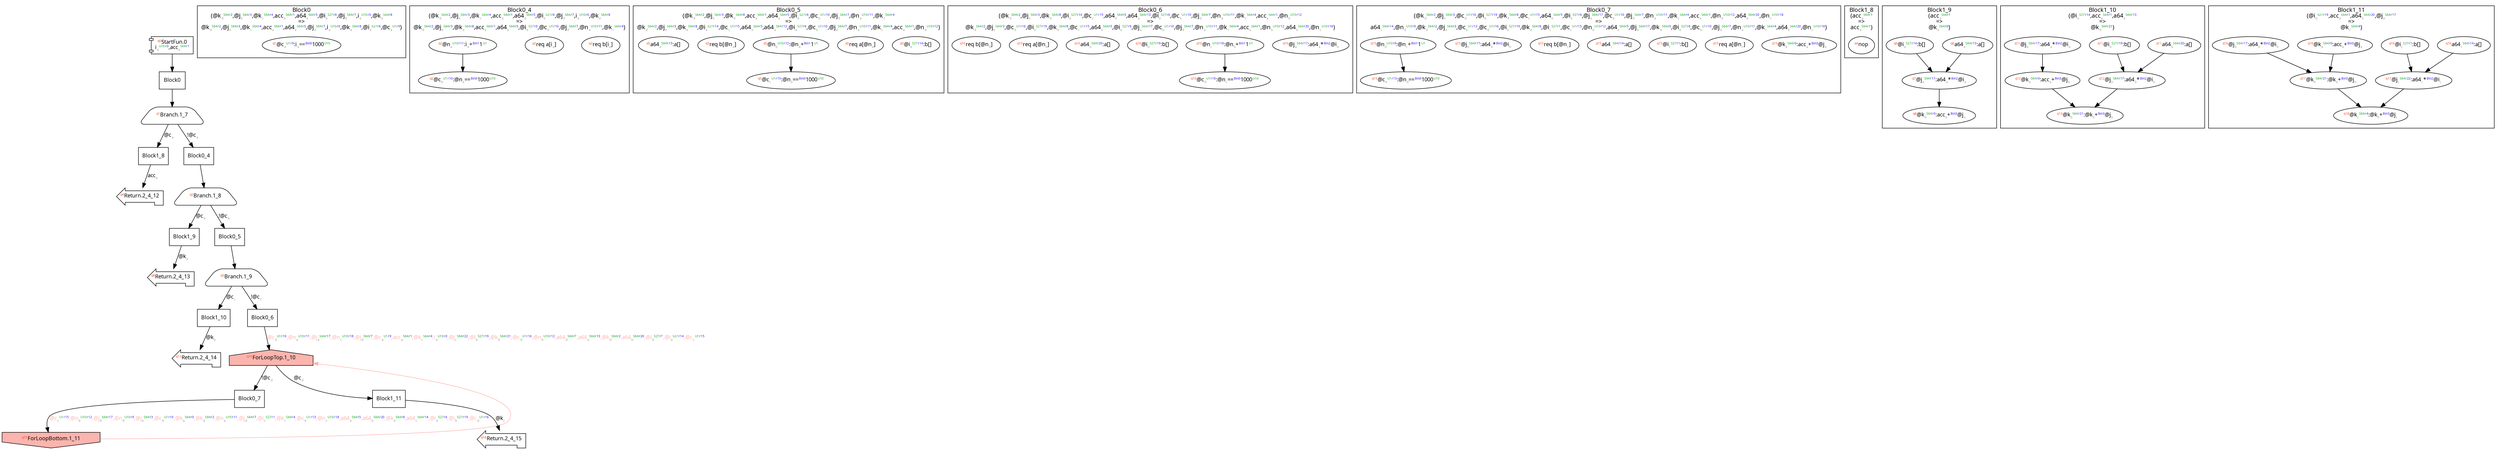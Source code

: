 digraph Program_ {
  graph [fontname = "Monaco", fontsize = 12, ranksep = 0.5];
  node [shape = box, fontname = "Monaco", fontsize = 11; colorscheme = pastel19];
  edge [fontname = "Monaco", fontsize = 11; colorscheme = pastel19];
  Jump0[label = <<font color="#ff4411" point-size="8"><sup>q0</sup></font>StartFun.0<br/>i<font color="#999999" point-size="8"><sub>a</sub></font><font color="#00aa11" point-size="8"><sup>U10</sup></font><font color="#3311ff" point-size="8"><sup>r0</sup></font>,acc<font color="#999999" point-size="8"><sub>a</sub></font><font color="#00aa11" point-size="8"><sup>S64</sup></font><font color="#3311ff" point-size="8"><sup>r1</sup></font>>; shape = component];
  Jump0 -> Block0;
  Jump1_7[
    label = <<font color="#ff4411" point-size="8"><sup>q1</sup></font>Branch.1_7>;
    shape = trapezium; style = rounded;
  ];
  Block0 -> Jump1_7;
  Jump1_7 -> Block1_8 [label=<@c<font color="#999999" point-size="8"><sub>a</sub></font>>];
  Jump1_7 -> Block0_4 [label=<!@c<font color="#999999" point-size="8"><sub>a</sub></font>>];
  Jump1_8[
    label = <<font color="#ff4411" point-size="8"><sup>q2</sup></font>Branch.1_8>;
    shape = trapezium; style = rounded;
  ];
  Block0_4 -> Jump1_8;
  Jump1_8 -> Block1_9 [label=<@c<font color="#999999" point-size="8"><sub>b</sub></font>>];
  Jump1_8 -> Block0_5 [label=<!@c<font color="#999999" point-size="8"><sub>b</sub></font>>];
  Jump1_9[
    label = <<font color="#ff4411" point-size="8"><sup>q5</sup></font>Branch.1_9>;
    shape = trapezium; style = rounded;
  ];
  Block0_5 -> Jump1_9;
  Jump1_9 -> Block1_10 [label=<@c<font color="#999999" point-size="8"><sub>c</sub></font>>];
  Jump1_9 -> Block0_6 [label=<!@c<font color="#999999" point-size="8"><sub>c</sub></font>>];
  Jump1_10[
    label = <<font color="#ff4411" point-size="8"><sup>q10</sup></font>ForLoopTop.1_10>;
    shape = house; style = filled;
    fillcolor = 1;
  ];
  Block0_6 -> Jump1_10 [label=<@c<font color="#999999" point-size="8"><sub>b</sub></font><font color="#00aa11" point-size="8"><sup>U1</sup></font><font color="#3311ff" point-size="8"><sup>r10</sup></font>,@n<font color="#999999" point-size="8"><sub>a</sub></font><font color="#00aa11" point-size="8"><sup>U10</sup></font><font color="#3311ff" point-size="8"><sup>r11</sup></font>,@j<font color="#999999" point-size="8"><sub>a</sub></font><font color="#00aa11" point-size="8"><sup>S64</sup></font><font color="#3311ff" point-size="8"><sup>r17</sup></font>,@n<font color="#999999" point-size="8"><sub>c</sub></font><font color="#00aa11" point-size="8"><sup>U10</sup></font><font color="#3311ff" point-size="8"><sup>r18</sup></font>,@j<font color="#999999" point-size="8"><sub>d</sub></font><font color="#00aa11" point-size="8"><sup>S64</sup></font><font color="#3311ff" point-size="8"><sup>r7</sup></font>,@c<font color="#999999" point-size="8"><sub>a</sub></font><font color="#00aa11" point-size="8"><sup>U1</sup></font><font color="#3311ff" point-size="8"><sup>r9</sup></font>,acc<font color="#999999" point-size="8"><sub>a</sub></font><font color="#00aa11" point-size="8"><sup>S64</sup></font><font color="#3311ff" point-size="8"><sup>r1</sup></font>,@k<font color="#999999" point-size="8"><sub>c</sub></font><font color="#00aa11" point-size="8"><sup>S64</sup></font><font color="#3311ff" point-size="8"><sup>r4</sup></font>,i<font color="#999999" point-size="8"><sub>a</sub></font><font color="#00aa11" point-size="8"><sup>U10</sup></font><font color="#3311ff" point-size="8"><sup>r0</sup></font>,@j<font color="#999999" point-size="8"><sub>c</sub></font><font color="#00aa11" point-size="8"><sup>S64</sup></font><font color="#3311ff" point-size="8"><sup>r22</sup></font>,@i<font color="#999999" point-size="8"><sub>b</sub></font><font color="#00aa11" point-size="8"><sup>S27</sup></font><font color="#3311ff" point-size="8"><sup>r19</sup></font>,@k<font color="#999999" point-size="8"><sub>b</sub></font><font color="#00aa11" point-size="8"><sup>S64</sup></font><font color="#3311ff" point-size="8"><sup>r21</sup></font>,@c<font color="#999999" point-size="8"><sub>d</sub></font><font color="#00aa11" point-size="8"><sup>U1</sup></font><font color="#3311ff" point-size="8"><sup>r16</sup></font>,@n<font color="#999999" point-size="8"><sub>b</sub></font><font color="#00aa11" point-size="8"><sup>U10</sup></font><font color="#3311ff" point-size="8"><sup>r12</sup></font>,a64<font color="#999999" point-size="8"><sub>d</sub></font><font color="#00aa11" point-size="8"><sup>S64</sup></font><font color="#3311ff" point-size="8"><sup>r?</sup></font>,a64<font color="#999999" point-size="8"><sub>a</sub></font><font color="#00aa11" point-size="8"><sup>S64</sup></font><font color="#3311ff" point-size="8"><sup>r13</sup></font>,@k<font color="#999999" point-size="8"><sub>d</sub></font><font color="#00aa11" point-size="8"><sup>S64</sup></font><font color="#3311ff" point-size="8"><sup>r2</sup></font>,a64<font color="#999999" point-size="8"><sub>b</sub></font><font color="#00aa11" point-size="8"><sup>S64</sup></font><font color="#3311ff" point-size="8"><sup>r20</sup></font>,@i<font color="#999999" point-size="8"><sub>d</sub></font><font color="#00aa11" point-size="8"><sup>S27</sup></font><font color="#3311ff" point-size="8"><sup>r?</sup></font>,@i<font color="#999999" point-size="8"><sub>a</sub></font><font color="#00aa11" point-size="8"><sup>S27</sup></font><font color="#3311ff" point-size="8"><sup>r14</sup></font>,@c<font color="#999999" point-size="8"><sub>c</sub></font><font color="#00aa11" point-size="8"><sup>U1</sup></font><font color="#3311ff" point-size="8"><sup>r15</sup></font>>; fontcolor=1];
  Jump1_10 -> Block0_7 [label = <!@c<font color="#999999" point-size="8"><sub>d</sub></font>>];
  Jump1_11 -> Jump1_10 [constraint = false; color = 1];
  Jump1_10 -> Block1_11 [label = <@c<font color="#999999" point-size="8"><sub>d</sub></font>>];
  Jump1_11[
    label = <<font color="#ff4411" point-size="8"><sup>q15</sup></font>ForLoopBottom.1_11>
    shape = invhouse; style = filled;
    fillcolor = 1;
  ];
  Block0_7 -> Jump1_11 [label=<@c<font color="#999999" point-size="8"><sub>c</sub></font><font color="#00aa11" point-size="8"><sup>U1</sup></font><font color="#3311ff" point-size="8"><sup>r15</sup></font>,@n<font color="#999999" point-size="8"><sub>b</sub></font><font color="#00aa11" point-size="8"><sup>U10</sup></font><font color="#3311ff" point-size="8"><sup>r12</sup></font>,@j<font color="#999999" point-size="8"><sub>b</sub></font><font color="#00aa11" point-size="8"><sup>S64</sup></font><font color="#3311ff" point-size="8"><sup>r17</sup></font>,@n<font color="#999999" point-size="8"><sub>d</sub></font><font color="#00aa11" point-size="8"><sup>U10</sup></font><font color="#3311ff" point-size="8"><sup>r9</sup></font>,@j<font color="#999999" point-size="8"><sub>e</sub></font><font color="#00aa11" point-size="8"><sup>S64</sup></font><font color="#3311ff" point-size="8"><sup>r3</sup></font>,@c<font color="#999999" point-size="8"><sub>b</sub></font><font color="#00aa11" point-size="8"><sup>U1</sup></font><font color="#3311ff" point-size="8"><sup>r10</sup></font>,@k<font color="#999999" point-size="8"><sub>a</sub></font><font color="#00aa11" point-size="8"><sup>S64</sup></font><font color="#3311ff" point-size="8"><sup>r0</sup></font>,@k<font color="#999999" point-size="8"><sub>d</sub></font><font color="#00aa11" point-size="8"><sup>S64</sup></font><font color="#3311ff" point-size="8"><sup>r2</sup></font>,@n<font color="#999999" point-size="8"><sub>a</sub></font><font color="#00aa11" point-size="8"><sup>U10</sup></font><font color="#3311ff" point-size="8"><sup>r11</sup></font>,@j<font color="#999999" point-size="8"><sub>d</sub></font><font color="#00aa11" point-size="8"><sup>S64</sup></font><font color="#3311ff" point-size="8"><sup>r7</sup></font>,@i<font color="#999999" point-size="8"><sub>c</sub></font><font color="#00aa11" point-size="8"><sup>S27</sup></font><font color="#3311ff" point-size="8"><sup>r1</sup></font>,@k<font color="#999999" point-size="8"><sub>c</sub></font><font color="#00aa11" point-size="8"><sup>S64</sup></font><font color="#3311ff" point-size="8"><sup>r4</sup></font>,@c<font color="#999999" point-size="8"><sub>e</sub></font><font color="#00aa11" point-size="8"><sup>U1</sup></font><font color="#3311ff" point-size="8"><sup>r13</sup></font>,@n<font color="#999999" point-size="8"><sub>c</sub></font><font color="#00aa11" point-size="8"><sup>U10</sup></font><font color="#3311ff" point-size="8"><sup>r18</sup></font>,a64<font color="#999999" point-size="8"><sub>e</sub></font><font color="#00aa11" point-size="8"><sup>S64</sup></font><font color="#3311ff" point-size="8"><sup>r5</sup></font>,a64<font color="#999999" point-size="8"><sub>b</sub></font><font color="#00aa11" point-size="8"><sup>S64</sup></font><font color="#3311ff" point-size="8"><sup>r20</sup></font>,@k<font color="#999999" point-size="8"><sub>e</sub></font><font color="#00aa11" point-size="8"><sup>S64</sup></font><font color="#3311ff" point-size="8"><sup>r8</sup></font>,a64<font color="#999999" point-size="8"><sub>c</sub></font><font color="#00aa11" point-size="8"><sup>S64</sup></font><font color="#3311ff" point-size="8"><sup>r14</sup></font>,@i<font color="#999999" point-size="8"><sub>e</sub></font><font color="#00aa11" point-size="8"><sup>S27</sup></font><font color="#3311ff" point-size="8"><sup>r6</sup></font>,@i<font color="#999999" point-size="8"><sub>b</sub></font><font color="#00aa11" point-size="8"><sup>S27</sup></font><font color="#3311ff" point-size="8"><sup>r19</sup></font>,@c<font color="#999999" point-size="8"><sub>d</sub></font><font color="#00aa11" point-size="8"><sup>U1</sup></font><font color="#3311ff" point-size="8"><sup>r16</sup></font>>; fontcolor=1];
  Jump2_4_12[label = <<font color="#ff4411" point-size="8"><sup>q4</sup></font>Return.2_4_12>; shape = lpromoter];
  Block1_8 -> Jump2_4_12 [label=<acc<font color="#999999" point-size="8"><sub>a</sub></font>>];
  Jump2_4_13[label = <<font color="#ff4411" point-size="8"><sup>q8</sup></font>Return.2_4_13>; shape = lpromoter];
  Block1_9 -> Jump2_4_13 [label=<@k<font color="#999999" point-size="8"><sub>a</sub></font>>];
  Jump2_4_14[label = <<font color="#ff4411" point-size="8"><sup>q13</sup></font>Return.2_4_14>; shape = lpromoter];
  Block1_10 -> Jump2_4_14 [label=<@k<font color="#999999" point-size="8"><sub>b</sub></font>>];
  Jump2_4_15[label = <<font color="#ff4411" point-size="8"><sup>q18</sup></font>Return.2_4_15>; shape = lpromoter];
  Block1_11 -> Jump2_4_15 [label=<@k<font color="#999999" point-size="8"><sub>c</sub></font>>];
  Block0 [label = "Block0"];
  Block0_4 [label = "Block0_4"];
  Block0_5 [label = "Block0_5"];
  Block0_6 [label = "Block0_6"];
  Block0_7 [label = "Block0_7"];
  Block1_8 [label = "Block1_8"];
  Block1_9 [label = "Block1_9"];
  Block1_10 [label = "Block1_10"];
  Block1_11 [label = "Block1_11"];
  subgraph cluster_dfg_Block0 {
    node [shape = oval];
    label = <Block0<br/>(@k<font color="#999999" point-size="8"><sub>d</sub></font><font color="#00aa11" point-size="8"><sup>S64</sup></font><font color="#3311ff" point-size="8"><sup>r2</sup></font>,@j<font color="#999999" point-size="8"><sub>e</sub></font><font color="#00aa11" point-size="8"><sup>S64</sup></font><font color="#3311ff" point-size="8"><sup>r3</sup></font>,@k<font color="#999999" point-size="8"><sub>c</sub></font><font color="#00aa11" point-size="8"><sup>S64</sup></font><font color="#3311ff" point-size="8"><sup>r4</sup></font>,acc<font color="#999999" point-size="8"><sub>a</sub></font><font color="#00aa11" point-size="8"><sup>S64</sup></font><font color="#3311ff" point-size="8"><sup>r1</sup></font>,a64<font color="#999999" point-size="8"><sub>e</sub></font><font color="#00aa11" point-size="8"><sup>S64</sup></font><font color="#3311ff" point-size="8"><sup>r5</sup></font>,@i<font color="#999999" point-size="8"><sub>e</sub></font><font color="#00aa11" point-size="8"><sup>S27</sup></font><font color="#3311ff" point-size="8"><sup>r6</sup></font>,@j<font color="#999999" point-size="8"><sub>d</sub></font><font color="#00aa11" point-size="8"><sup>S64</sup></font><font color="#3311ff" point-size="8"><sup>r7</sup></font>,i<font color="#999999" point-size="8"><sub>a</sub></font><font color="#00aa11" point-size="8"><sup>U10</sup></font><font color="#3311ff" point-size="8"><sup>r0</sup></font>,@k<font color="#999999" point-size="8"><sub>e</sub></font><font color="#00aa11" point-size="8"><sup>S64</sup></font><font color="#3311ff" point-size="8"><sup>r8</sup></font><br/>=&gt;<br/>@k<font color="#999999" point-size="8"><sub>d</sub></font><font color="#00aa11" point-size="8"><sup>S64</sup></font><font color="#3311ff" point-size="8"><sup>r2</sup></font>,@j<font color="#999999" point-size="8"><sub>e</sub></font><font color="#00aa11" point-size="8"><sup>S64</sup></font><font color="#3311ff" point-size="8"><sup>r3</sup></font>,@k<font color="#999999" point-size="8"><sub>c</sub></font><font color="#00aa11" point-size="8"><sup>S64</sup></font><font color="#3311ff" point-size="8"><sup>r4</sup></font>,acc<font color="#999999" point-size="8"><sub>a</sub></font><font color="#00aa11" point-size="8"><sup>S64</sup></font><font color="#3311ff" point-size="8"><sup>r1</sup></font>,a64<font color="#999999" point-size="8"><sub>e</sub></font><font color="#00aa11" point-size="8"><sup>S64</sup></font><font color="#3311ff" point-size="8"><sup>r5</sup></font>,@j<font color="#999999" point-size="8"><sub>d</sub></font><font color="#00aa11" point-size="8"><sup>S64</sup></font><font color="#3311ff" point-size="8"><sup>r7</sup></font>,i<font color="#999999" point-size="8"><sub>a</sub></font><font color="#00aa11" point-size="8"><sup>U10</sup></font><font color="#3311ff" point-size="8"><sup>r0</sup></font>,@k<font color="#999999" point-size="8"><sub>e</sub></font><font color="#00aa11" point-size="8"><sup>S64</sup></font><font color="#3311ff" point-size="8"><sup>r8</sup></font>,@i<font color="#999999" point-size="8"><sub>e</sub></font><font color="#00aa11" point-size="8"><sup>S27</sup></font><font color="#3311ff" point-size="8"><sup>r6</sup></font>,@c<font color="#999999" point-size="8"><sub>a</sub></font><font color="#00aa11" point-size="8"><sup>U1</sup></font><font color="#3311ff" point-size="8"><sup>r9</sup></font>)>;
    13 [label=<<font color="#ff4411" point-size="8"><sup>q1</sup></font>@c<font color="#999999" point-size="8"><sub>a</sub></font><font color="#00aa11" point-size="8"><sup>U1</sup></font><font color="#3311ff" point-size="8"><sup>r9</sup></font>:i<font color="#999999" point-size="8"><sub>a</sub></font>==<font color="#3311ff" point-size="8"><sup>Bin0</sup></font>1000<font color="#00aa11" point-size="8"><sup>U10</sup></font>>];
  }
  subgraph cluster_dfg_Block0_4 {
    node [shape = oval];
    label = <Block0_4<br/>(@k<font color="#999999" point-size="8"><sub>d</sub></font><font color="#00aa11" point-size="8"><sup>S64</sup></font><font color="#3311ff" point-size="8"><sup>r2</sup></font>,@j<font color="#999999" point-size="8"><sub>e</sub></font><font color="#00aa11" point-size="8"><sup>S64</sup></font><font color="#3311ff" point-size="8"><sup>r3</sup></font>,@k<font color="#999999" point-size="8"><sub>c</sub></font><font color="#00aa11" point-size="8"><sup>S64</sup></font><font color="#3311ff" point-size="8"><sup>r4</sup></font>,acc<font color="#999999" point-size="8"><sub>a</sub></font><font color="#00aa11" point-size="8"><sup>S64</sup></font><font color="#3311ff" point-size="8"><sup>r1</sup></font>,a64<font color="#999999" point-size="8"><sub>e</sub></font><font color="#00aa11" point-size="8"><sup>S64</sup></font><font color="#3311ff" point-size="8"><sup>r5</sup></font>,@i<font color="#999999" point-size="8"><sub>e</sub></font><font color="#00aa11" point-size="8"><sup>S27</sup></font><font color="#3311ff" point-size="8"><sup>r6</sup></font>,@j<font color="#999999" point-size="8"><sub>d</sub></font><font color="#00aa11" point-size="8"><sup>S64</sup></font><font color="#3311ff" point-size="8"><sup>r7</sup></font>,i<font color="#999999" point-size="8"><sub>a</sub></font><font color="#00aa11" point-size="8"><sup>U10</sup></font><font color="#3311ff" point-size="8"><sup>r0</sup></font>,@k<font color="#999999" point-size="8"><sub>e</sub></font><font color="#00aa11" point-size="8"><sup>S64</sup></font><font color="#3311ff" point-size="8"><sup>r8</sup></font><br/>=&gt;<br/>@k<font color="#999999" point-size="8"><sub>d</sub></font><font color="#00aa11" point-size="8"><sup>S64</sup></font><font color="#3311ff" point-size="8"><sup>r2</sup></font>,@j<font color="#999999" point-size="8"><sub>e</sub></font><font color="#00aa11" point-size="8"><sup>S64</sup></font><font color="#3311ff" point-size="8"><sup>r3</sup></font>,@k<font color="#999999" point-size="8"><sub>e</sub></font><font color="#00aa11" point-size="8"><sup>S64</sup></font><font color="#3311ff" point-size="8"><sup>r8</sup></font>,acc<font color="#999999" point-size="8"><sub>a</sub></font><font color="#00aa11" point-size="8"><sup>S64</sup></font><font color="#3311ff" point-size="8"><sup>r1</sup></font>,a64<font color="#999999" point-size="8"><sub>e</sub></font><font color="#00aa11" point-size="8"><sup>S64</sup></font><font color="#3311ff" point-size="8"><sup>r5</sup></font>,@i<font color="#999999" point-size="8"><sub>e</sub></font><font color="#00aa11" point-size="8"><sup>S27</sup></font><font color="#3311ff" point-size="8"><sup>r6</sup></font>,@c<font color="#999999" point-size="8"><sub>b</sub></font><font color="#00aa11" point-size="8"><sup>U1</sup></font><font color="#3311ff" point-size="8"><sup>r10</sup></font>,@j<font color="#999999" point-size="8"><sub>d</sub></font><font color="#00aa11" point-size="8"><sup>S64</sup></font><font color="#3311ff" point-size="8"><sup>r7</sup></font>,@n<font color="#999999" point-size="8"><sub>a</sub></font><font color="#00aa11" point-size="8"><sup>U10</sup></font><font color="#3311ff" point-size="8"><sup>r11</sup></font>,@k<font color="#999999" point-size="8"><sub>c</sub></font><font color="#00aa11" point-size="8"><sup>S64</sup></font><font color="#3311ff" point-size="8"><sup>r4</sup></font>)>;
    16 [label=<<font color="#ff4411" point-size="8"><sup>q2</sup></font>req b[i<font color="#999999" point-size="8"><sub>a</sub></font>&#93;>];
    17 [label=<<font color="#ff4411" point-size="8"><sup>q2</sup></font>@c<font color="#999999" point-size="8"><sub>b</sub></font><font color="#00aa11" point-size="8"><sup>U1</sup></font><font color="#3311ff" point-size="8"><sup>r10</sup></font>:@n<font color="#999999" point-size="8"><sub>a</sub></font>==<font color="#3311ff" point-size="8"><sup>Bin0</sup></font>1000<font color="#00aa11" point-size="8"><sup>U10</sup></font>>];
    14 [label=<<font color="#ff4411" point-size="8"><sup>q2</sup></font>req a[i<font color="#999999" point-size="8"><sub>a</sub></font>&#93;>];
    15 [label=<<font color="#ff4411" point-size="8"><sup>q2</sup></font>@n<font color="#999999" point-size="8"><sub>a</sub></font><font color="#00aa11" point-size="8"><sup>U10</sup></font><font color="#3311ff" point-size="8"><sup>r11</sup></font>:i<font color="#999999" point-size="8"><sub>a</sub></font>+<font color="#3311ff" point-size="8"><sup>Bin1</sup></font>1<font color="#00aa11" point-size="8"><sup>U1</sup></font>>];
    15 -> 17;
  }
  subgraph cluster_dfg_Block0_5 {
    node [shape = oval];
    label = <Block0_5<br/>(@k<font color="#999999" point-size="8"><sub>d</sub></font><font color="#00aa11" point-size="8"><sup>S64</sup></font><font color="#3311ff" point-size="8"><sup>r2</sup></font>,@j<font color="#999999" point-size="8"><sub>e</sub></font><font color="#00aa11" point-size="8"><sup>S64</sup></font><font color="#3311ff" point-size="8"><sup>r3</sup></font>,@k<font color="#999999" point-size="8"><sub>e</sub></font><font color="#00aa11" point-size="8"><sup>S64</sup></font><font color="#3311ff" point-size="8"><sup>r8</sup></font>,acc<font color="#999999" point-size="8"><sub>a</sub></font><font color="#00aa11" point-size="8"><sup>S64</sup></font><font color="#3311ff" point-size="8"><sup>r1</sup></font>,a64<font color="#999999" point-size="8"><sub>e</sub></font><font color="#00aa11" point-size="8"><sup>S64</sup></font><font color="#3311ff" point-size="8"><sup>r5</sup></font>,@i<font color="#999999" point-size="8"><sub>e</sub></font><font color="#00aa11" point-size="8"><sup>S27</sup></font><font color="#3311ff" point-size="8"><sup>r6</sup></font>,@c<font color="#999999" point-size="8"><sub>b</sub></font><font color="#00aa11" point-size="8"><sup>U1</sup></font><font color="#3311ff" point-size="8"><sup>r10</sup></font>,@j<font color="#999999" point-size="8"><sub>d</sub></font><font color="#00aa11" point-size="8"><sup>S64</sup></font><font color="#3311ff" point-size="8"><sup>r7</sup></font>,@n<font color="#999999" point-size="8"><sub>a</sub></font><font color="#00aa11" point-size="8"><sup>U10</sup></font><font color="#3311ff" point-size="8"><sup>r11</sup></font>,@k<font color="#999999" point-size="8"><sub>c</sub></font><font color="#00aa11" point-size="8"><sup>S64</sup></font><font color="#3311ff" point-size="8"><sup>r4</sup></font><br/>=&gt;<br/>@k<font color="#999999" point-size="8"><sub>d</sub></font><font color="#00aa11" point-size="8"><sup>S64</sup></font><font color="#3311ff" point-size="8"><sup>r2</sup></font>,@j<font color="#999999" point-size="8"><sub>e</sub></font><font color="#00aa11" point-size="8"><sup>S64</sup></font><font color="#3311ff" point-size="8"><sup>r3</sup></font>,@k<font color="#999999" point-size="8"><sub>e</sub></font><font color="#00aa11" point-size="8"><sup>S64</sup></font><font color="#3311ff" point-size="8"><sup>r8</sup></font>,@i<font color="#999999" point-size="8"><sub>a</sub></font><font color="#00aa11" point-size="8"><sup>S27</sup></font><font color="#3311ff" point-size="8"><sup>r14</sup></font>,@c<font color="#999999" point-size="8"><sub>c</sub></font><font color="#00aa11" point-size="8"><sup>U1</sup></font><font color="#3311ff" point-size="8"><sup>r15</sup></font>,a64<font color="#999999" point-size="8"><sub>e</sub></font><font color="#00aa11" point-size="8"><sup>S64</sup></font><font color="#3311ff" point-size="8"><sup>r5</sup></font>,a64<font color="#999999" point-size="8"><sub>a</sub></font><font color="#00aa11" point-size="8"><sup>S64</sup></font><font color="#3311ff" point-size="8"><sup>r13</sup></font>,@i<font color="#999999" point-size="8"><sub>e</sub></font><font color="#00aa11" point-size="8"><sup>S27</sup></font><font color="#3311ff" point-size="8"><sup>r6</sup></font>,@c<font color="#999999" point-size="8"><sub>b</sub></font><font color="#00aa11" point-size="8"><sup>U1</sup></font><font color="#3311ff" point-size="8"><sup>r10</sup></font>,@j<font color="#999999" point-size="8"><sub>d</sub></font><font color="#00aa11" point-size="8"><sup>S64</sup></font><font color="#3311ff" point-size="8"><sup>r7</sup></font>,@n<font color="#999999" point-size="8"><sub>a</sub></font><font color="#00aa11" point-size="8"><sup>U10</sup></font><font color="#3311ff" point-size="8"><sup>r11</sup></font>,@k<font color="#999999" point-size="8"><sub>c</sub></font><font color="#00aa11" point-size="8"><sup>S64</sup></font><font color="#3311ff" point-size="8"><sup>r4</sup></font>,acc<font color="#999999" point-size="8"><sub>a</sub></font><font color="#00aa11" point-size="8"><sup>S64</sup></font><font color="#3311ff" point-size="8"><sup>r1</sup></font>,@n<font color="#999999" point-size="8"><sub>b</sub></font><font color="#00aa11" point-size="8"><sup>U10</sup></font><font color="#3311ff" point-size="8"><sup>r12</sup></font>)>;
    24 [label=<<font color="#ff4411" point-size="8"><sup>q5</sup></font>@c<font color="#999999" point-size="8"><sub>c</sub></font><font color="#00aa11" point-size="8"><sup>U1</sup></font><font color="#3311ff" point-size="8"><sup>r15</sup></font>:@n<font color="#999999" point-size="8"><sub>b</sub></font>==<font color="#3311ff" point-size="8"><sup>Bin0</sup></font>1000<font color="#00aa11" point-size="8"><sup>U10</sup></font>>];
    20 [label=<<font color="#ff4411" point-size="8"><sup>q5</sup></font>@i<font color="#999999" point-size="8"><sub>a</sub></font><font color="#00aa11" point-size="8"><sup>S27</sup></font><font color="#3311ff" point-size="8"><sup>r14</sup></font>:b[&#93;>];
    21 [label=<<font color="#ff4411" point-size="8"><sup>q5</sup></font>req a[@n<font color="#999999" point-size="8"><sub>a</sub></font>&#93;>];
    22 [label=<<font color="#ff4411" point-size="8"><sup>q5</sup></font>@n<font color="#999999" point-size="8"><sub>b</sub></font><font color="#00aa11" point-size="8"><sup>U10</sup></font><font color="#3311ff" point-size="8"><sup>r12</sup></font>:@n<font color="#999999" point-size="8"><sub>a</sub></font>+<font color="#3311ff" point-size="8"><sup>Bin1</sup></font>1<font color="#00aa11" point-size="8"><sup>U1</sup></font>>];
    23 [label=<<font color="#ff4411" point-size="8"><sup>q5</sup></font>req b[@n<font color="#999999" point-size="8"><sub>a</sub></font>&#93;>];
    19 [label=<<font color="#ff4411" point-size="8"><sup>q5</sup></font>a64<font color="#999999" point-size="8"><sub>a</sub></font><font color="#00aa11" point-size="8"><sup>S64</sup></font><font color="#3311ff" point-size="8"><sup>r13</sup></font>:a[&#93;>];
    22 -> 24;
  }
  subgraph cluster_dfg_Block0_6 {
    node [shape = oval];
    label = <Block0_6<br/>(@k<font color="#999999" point-size="8"><sub>d</sub></font><font color="#00aa11" point-size="8"><sup>S64</sup></font><font color="#3311ff" point-size="8"><sup>r2</sup></font>,@j<font color="#999999" point-size="8"><sub>e</sub></font><font color="#00aa11" point-size="8"><sup>S64</sup></font><font color="#3311ff" point-size="8"><sup>r3</sup></font>,@k<font color="#999999" point-size="8"><sub>e</sub></font><font color="#00aa11" point-size="8"><sup>S64</sup></font><font color="#3311ff" point-size="8"><sup>r8</sup></font>,@i<font color="#999999" point-size="8"><sub>a</sub></font><font color="#00aa11" point-size="8"><sup>S27</sup></font><font color="#3311ff" point-size="8"><sup>r14</sup></font>,@c<font color="#999999" point-size="8"><sub>c</sub></font><font color="#00aa11" point-size="8"><sup>U1</sup></font><font color="#3311ff" point-size="8"><sup>r15</sup></font>,a64<font color="#999999" point-size="8"><sub>e</sub></font><font color="#00aa11" point-size="8"><sup>S64</sup></font><font color="#3311ff" point-size="8"><sup>r5</sup></font>,a64<font color="#999999" point-size="8"><sub>a</sub></font><font color="#00aa11" point-size="8"><sup>S64</sup></font><font color="#3311ff" point-size="8"><sup>r13</sup></font>,@i<font color="#999999" point-size="8"><sub>e</sub></font><font color="#00aa11" point-size="8"><sup>S27</sup></font><font color="#3311ff" point-size="8"><sup>r6</sup></font>,@c<font color="#999999" point-size="8"><sub>b</sub></font><font color="#00aa11" point-size="8"><sup>U1</sup></font><font color="#3311ff" point-size="8"><sup>r10</sup></font>,@j<font color="#999999" point-size="8"><sub>d</sub></font><font color="#00aa11" point-size="8"><sup>S64</sup></font><font color="#3311ff" point-size="8"><sup>r7</sup></font>,@n<font color="#999999" point-size="8"><sub>a</sub></font><font color="#00aa11" point-size="8"><sup>U10</sup></font><font color="#3311ff" point-size="8"><sup>r11</sup></font>,@k<font color="#999999" point-size="8"><sub>c</sub></font><font color="#00aa11" point-size="8"><sup>S64</sup></font><font color="#3311ff" point-size="8"><sup>r4</sup></font>,acc<font color="#999999" point-size="8"><sub>a</sub></font><font color="#00aa11" point-size="8"><sup>S64</sup></font><font color="#3311ff" point-size="8"><sup>r1</sup></font>,@n<font color="#999999" point-size="8"><sub>b</sub></font><font color="#00aa11" point-size="8"><sup>U10</sup></font><font color="#3311ff" point-size="8"><sup>r12</sup></font><br/>=&gt;<br/>@k<font color="#999999" point-size="8"><sub>d</sub></font><font color="#00aa11" point-size="8"><sup>S64</sup></font><font color="#3311ff" point-size="8"><sup>r2</sup></font>,@j<font color="#999999" point-size="8"><sub>e</sub></font><font color="#00aa11" point-size="8"><sup>S64</sup></font><font color="#3311ff" point-size="8"><sup>r3</sup></font>,@c<font color="#999999" point-size="8"><sub>d</sub></font><font color="#00aa11" point-size="8"><sup>U1</sup></font><font color="#3311ff" point-size="8"><sup>r16</sup></font>,@i<font color="#999999" point-size="8"><sub>b</sub></font><font color="#00aa11" point-size="8"><sup>S27</sup></font><font color="#3311ff" point-size="8"><sup>r19</sup></font>,@k<font color="#999999" point-size="8"><sub>e</sub></font><font color="#00aa11" point-size="8"><sup>S64</sup></font><font color="#3311ff" point-size="8"><sup>r8</sup></font>,@c<font color="#999999" point-size="8"><sub>c</sub></font><font color="#00aa11" point-size="8"><sup>U1</sup></font><font color="#3311ff" point-size="8"><sup>r15</sup></font>,a64<font color="#999999" point-size="8"><sub>e</sub></font><font color="#00aa11" point-size="8"><sup>S64</sup></font><font color="#3311ff" point-size="8"><sup>r5</sup></font>,@i<font color="#999999" point-size="8"><sub>e</sub></font><font color="#00aa11" point-size="8"><sup>S27</sup></font><font color="#3311ff" point-size="8"><sup>r6</sup></font>,@j<font color="#999999" point-size="8"><sub>a</sub></font><font color="#00aa11" point-size="8"><sup>S64</sup></font><font color="#3311ff" point-size="8"><sup>r17</sup></font>,@c<font color="#999999" point-size="8"><sub>b</sub></font><font color="#00aa11" point-size="8"><sup>U1</sup></font><font color="#3311ff" point-size="8"><sup>r10</sup></font>,@j<font color="#999999" point-size="8"><sub>d</sub></font><font color="#00aa11" point-size="8"><sup>S64</sup></font><font color="#3311ff" point-size="8"><sup>r7</sup></font>,@n<font color="#999999" point-size="8"><sub>a</sub></font><font color="#00aa11" point-size="8"><sup>U10</sup></font><font color="#3311ff" point-size="8"><sup>r11</sup></font>,@k<font color="#999999" point-size="8"><sub>c</sub></font><font color="#00aa11" point-size="8"><sup>S64</sup></font><font color="#3311ff" point-size="8"><sup>r4</sup></font>,acc<font color="#999999" point-size="8"><sub>a</sub></font><font color="#00aa11" point-size="8"><sup>S64</sup></font><font color="#3311ff" point-size="8"><sup>r1</sup></font>,@n<font color="#999999" point-size="8"><sub>b</sub></font><font color="#00aa11" point-size="8"><sup>U10</sup></font><font color="#3311ff" point-size="8"><sup>r12</sup></font>,a64<font color="#999999" point-size="8"><sub>b</sub></font><font color="#00aa11" point-size="8"><sup>S64</sup></font><font color="#3311ff" point-size="8"><sup>r20</sup></font>,@n<font color="#999999" point-size="8"><sub>c</sub></font><font color="#00aa11" point-size="8"><sup>U10</sup></font><font color="#3311ff" point-size="8"><sup>r18</sup></font>)>;
    29 [label=<<font color="#ff4411" point-size="8"><sup>q10</sup></font>@j<font color="#999999" point-size="8"><sub>a</sub></font><font color="#00aa11" point-size="8"><sup>S64</sup></font><font color="#3311ff" point-size="8"><sup>r17</sup></font>:a64<font color="#999999" point-size="8"><sub>a</sub></font>*<font color="#3311ff" point-size="8"><sup>Bin2</sup></font>@i<font color="#999999" point-size="8"><sub>a</sub></font>>];
    33 [label=<<font color="#ff4411" point-size="8"><sup>q10</sup></font>@n<font color="#999999" point-size="8"><sub>c</sub></font><font color="#00aa11" point-size="8"><sup>U10</sup></font><font color="#3311ff" point-size="8"><sup>r18</sup></font>:@n<font color="#999999" point-size="8"><sub>b</sub></font>+<font color="#3311ff" point-size="8"><sup>Bin1</sup></font>1<font color="#00aa11" point-size="8"><sup>U1</sup></font>>];
    35 [label=<<font color="#ff4411" point-size="8"><sup>q10</sup></font>@c<font color="#999999" point-size="8"><sub>d</sub></font><font color="#00aa11" point-size="8"><sup>U1</sup></font><font color="#3311ff" point-size="8"><sup>r16</sup></font>:@n<font color="#999999" point-size="8"><sub>c</sub></font>==<font color="#3311ff" point-size="8"><sup>Bin0</sup></font>1000<font color="#00aa11" point-size="8"><sup>U10</sup></font>>];
    31 [label=<<font color="#ff4411" point-size="8"><sup>q10</sup></font>@i<font color="#999999" point-size="8"><sub>b</sub></font><font color="#00aa11" point-size="8"><sup>S27</sup></font><font color="#3311ff" point-size="8"><sup>r19</sup></font>:b[&#93;>];
    30 [label=<<font color="#ff4411" point-size="8"><sup>q10</sup></font>a64<font color="#999999" point-size="8"><sub>b</sub></font><font color="#00aa11" point-size="8"><sup>S64</sup></font><font color="#3311ff" point-size="8"><sup>r20</sup></font>:a[&#93;>];
    32 [label=<<font color="#ff4411" point-size="8"><sup>q10</sup></font>req a[@n<font color="#999999" point-size="8"><sub>b</sub></font>&#93;>];
    34 [label=<<font color="#ff4411" point-size="8"><sup>q10</sup></font>req b[@n<font color="#999999" point-size="8"><sub>b</sub></font>&#93;>];
    33 -> 35;
  }
  subgraph cluster_dfg_Block0_7 {
    node [shape = oval];
    label = <Block0_7<br/>(@k<font color="#999999" point-size="8"><sub>d</sub></font><font color="#00aa11" point-size="8"><sup>S64</sup></font><font color="#3311ff" point-size="8"><sup>r2</sup></font>,@j<font color="#999999" point-size="8"><sub>e</sub></font><font color="#00aa11" point-size="8"><sup>S64</sup></font><font color="#3311ff" point-size="8"><sup>r3</sup></font>,@c<font color="#999999" point-size="8"><sub>d</sub></font><font color="#00aa11" point-size="8"><sup>U1</sup></font><font color="#3311ff" point-size="8"><sup>r16</sup></font>,@i<font color="#999999" point-size="8"><sub>b</sub></font><font color="#00aa11" point-size="8"><sup>S27</sup></font><font color="#3311ff" point-size="8"><sup>r19</sup></font>,@k<font color="#999999" point-size="8"><sub>e</sub></font><font color="#00aa11" point-size="8"><sup>S64</sup></font><font color="#3311ff" point-size="8"><sup>r8</sup></font>,@c<font color="#999999" point-size="8"><sub>c</sub></font><font color="#00aa11" point-size="8"><sup>U1</sup></font><font color="#3311ff" point-size="8"><sup>r15</sup></font>,a64<font color="#999999" point-size="8"><sub>e</sub></font><font color="#00aa11" point-size="8"><sup>S64</sup></font><font color="#3311ff" point-size="8"><sup>r5</sup></font>,@i<font color="#999999" point-size="8"><sub>e</sub></font><font color="#00aa11" point-size="8"><sup>S27</sup></font><font color="#3311ff" point-size="8"><sup>r6</sup></font>,@j<font color="#999999" point-size="8"><sub>a</sub></font><font color="#00aa11" point-size="8"><sup>S64</sup></font><font color="#3311ff" point-size="8"><sup>r17</sup></font>,@c<font color="#999999" point-size="8"><sub>b</sub></font><font color="#00aa11" point-size="8"><sup>U1</sup></font><font color="#3311ff" point-size="8"><sup>r10</sup></font>,@j<font color="#999999" point-size="8"><sub>d</sub></font><font color="#00aa11" point-size="8"><sup>S64</sup></font><font color="#3311ff" point-size="8"><sup>r7</sup></font>,@n<font color="#999999" point-size="8"><sub>a</sub></font><font color="#00aa11" point-size="8"><sup>U10</sup></font><font color="#3311ff" point-size="8"><sup>r11</sup></font>,@k<font color="#999999" point-size="8"><sub>c</sub></font><font color="#00aa11" point-size="8"><sup>S64</sup></font><font color="#3311ff" point-size="8"><sup>r4</sup></font>,acc<font color="#999999" point-size="8"><sub>a</sub></font><font color="#00aa11" point-size="8"><sup>S64</sup></font><font color="#3311ff" point-size="8"><sup>r1</sup></font>,@n<font color="#999999" point-size="8"><sub>b</sub></font><font color="#00aa11" point-size="8"><sup>U10</sup></font><font color="#3311ff" point-size="8"><sup>r12</sup></font>,a64<font color="#999999" point-size="8"><sub>b</sub></font><font color="#00aa11" point-size="8"><sup>S64</sup></font><font color="#3311ff" point-size="8"><sup>r20</sup></font>,@n<font color="#999999" point-size="8"><sub>c</sub></font><font color="#00aa11" point-size="8"><sup>U10</sup></font><font color="#3311ff" point-size="8"><sup>r18</sup></font><br/>=&gt;<br/>a64<font color="#999999" point-size="8"><sub>c</sub></font><font color="#00aa11" point-size="8"><sup>S64</sup></font><font color="#3311ff" point-size="8"><sup>r14</sup></font>,@n<font color="#999999" point-size="8"><sub>d</sub></font><font color="#00aa11" point-size="8"><sup>U10</sup></font><font color="#3311ff" point-size="8"><sup>r9</sup></font>,@k<font color="#999999" point-size="8"><sub>d</sub></font><font color="#00aa11" point-size="8"><sup>S64</sup></font><font color="#3311ff" point-size="8"><sup>r2</sup></font>,@j<font color="#999999" point-size="8"><sub>e</sub></font><font color="#00aa11" point-size="8"><sup>S64</sup></font><font color="#3311ff" point-size="8"><sup>r3</sup></font>,@c<font color="#999999" point-size="8"><sub>e</sub></font><font color="#00aa11" point-size="8"><sup>U1</sup></font><font color="#3311ff" point-size="8"><sup>r13</sup></font>,@c<font color="#999999" point-size="8"><sub>d</sub></font><font color="#00aa11" point-size="8"><sup>U1</sup></font><font color="#3311ff" point-size="8"><sup>r16</sup></font>,@i<font color="#999999" point-size="8"><sub>b</sub></font><font color="#00aa11" point-size="8"><sup>S27</sup></font><font color="#3311ff" point-size="8"><sup>r19</sup></font>,@k<font color="#999999" point-size="8"><sub>e</sub></font><font color="#00aa11" point-size="8"><sup>S64</sup></font><font color="#3311ff" point-size="8"><sup>r8</sup></font>,@i<font color="#999999" point-size="8"><sub>c</sub></font><font color="#00aa11" point-size="8"><sup>S27</sup></font><font color="#3311ff" point-size="8"><sup>r1</sup></font>,@c<font color="#999999" point-size="8"><sub>c</sub></font><font color="#00aa11" point-size="8"><sup>U1</sup></font><font color="#3311ff" point-size="8"><sup>r15</sup></font>,@n<font color="#999999" point-size="8"><sub>b</sub></font><font color="#00aa11" point-size="8"><sup>U10</sup></font><font color="#3311ff" point-size="8"><sup>r12</sup></font>,a64<font color="#999999" point-size="8"><sub>e</sub></font><font color="#00aa11" point-size="8"><sup>S64</sup></font><font color="#3311ff" point-size="8"><sup>r5</sup></font>,@j<font color="#999999" point-size="8"><sub>b</sub></font><font color="#00aa11" point-size="8"><sup>S64</sup></font><font color="#3311ff" point-size="8"><sup>r17</sup></font>,@k<font color="#999999" point-size="8"><sub>a</sub></font><font color="#00aa11" point-size="8"><sup>S64</sup></font><font color="#3311ff" point-size="8"><sup>r0</sup></font>,@i<font color="#999999" point-size="8"><sub>e</sub></font><font color="#00aa11" point-size="8"><sup>S27</sup></font><font color="#3311ff" point-size="8"><sup>r6</sup></font>,@c<font color="#999999" point-size="8"><sub>b</sub></font><font color="#00aa11" point-size="8"><sup>U1</sup></font><font color="#3311ff" point-size="8"><sup>r10</sup></font>,@j<font color="#999999" point-size="8"><sub>d</sub></font><font color="#00aa11" point-size="8"><sup>S64</sup></font><font color="#3311ff" point-size="8"><sup>r7</sup></font>,@n<font color="#999999" point-size="8"><sub>a</sub></font><font color="#00aa11" point-size="8"><sup>U10</sup></font><font color="#3311ff" point-size="8"><sup>r11</sup></font>,@k<font color="#999999" point-size="8"><sub>c</sub></font><font color="#00aa11" point-size="8"><sup>S64</sup></font><font color="#3311ff" point-size="8"><sup>r4</sup></font>,a64<font color="#999999" point-size="8"><sub>b</sub></font><font color="#00aa11" point-size="8"><sup>S64</sup></font><font color="#3311ff" point-size="8"><sup>r20</sup></font>,@n<font color="#999999" point-size="8"><sub>c</sub></font><font color="#00aa11" point-size="8"><sup>U10</sup></font><font color="#3311ff" point-size="8"><sup>r18</sup></font>)>;
    42 [label=<<font color="#ff4411" point-size="8"><sup>q15</sup></font>@k<font color="#999999" point-size="8"><sub>a</sub></font><font color="#00aa11" point-size="8"><sup>S64</sup></font><font color="#3311ff" point-size="8"><sup>r0</sup></font>:acc<font color="#999999" point-size="8"><sub>a</sub></font>+<font color="#3311ff" point-size="8"><sup>Bin3</sup></font>@j<font color="#999999" point-size="8"><sub>a</sub></font>>];
    46 [label=<<font color="#ff4411" point-size="8"><sup>q15</sup></font>req a[@n<font color="#999999" point-size="8"><sub>c</sub></font>&#93;>];
    45 [label=<<font color="#ff4411" point-size="8"><sup>q15</sup></font>@i<font color="#999999" point-size="8"><sub>c</sub></font><font color="#00aa11" point-size="8"><sup>S27</sup></font><font color="#3311ff" point-size="8"><sup>r1</sup></font>:b[&#93;>];
    44 [label=<<font color="#ff4411" point-size="8"><sup>q15</sup></font>a64<font color="#999999" point-size="8"><sub>c</sub></font><font color="#00aa11" point-size="8"><sup>S64</sup></font><font color="#3311ff" point-size="8"><sup>r14</sup></font>:a[&#93;>];
    49 [label=<<font color="#ff4411" point-size="8"><sup>q15</sup></font>@c<font color="#999999" point-size="8"><sub>e</sub></font><font color="#00aa11" point-size="8"><sup>U1</sup></font><font color="#3311ff" point-size="8"><sup>r13</sup></font>:@n<font color="#999999" point-size="8"><sub>d</sub></font>==<font color="#3311ff" point-size="8"><sup>Bin0</sup></font>1000<font color="#00aa11" point-size="8"><sup>U10</sup></font>>];
    48 [label=<<font color="#ff4411" point-size="8"><sup>q15</sup></font>req b[@n<font color="#999999" point-size="8"><sub>c</sub></font>&#93;>];
    43 [label=<<font color="#ff4411" point-size="8"><sup>q15</sup></font>@j<font color="#999999" point-size="8"><sub>b</sub></font><font color="#00aa11" point-size="8"><sup>S64</sup></font><font color="#3311ff" point-size="8"><sup>r17</sup></font>:a64<font color="#999999" point-size="8"><sub>b</sub></font>*<font color="#3311ff" point-size="8"><sup>Bin2</sup></font>@i<font color="#999999" point-size="8"><sub>b</sub></font>>];
    47 [label=<<font color="#ff4411" point-size="8"><sup>q15</sup></font>@n<font color="#999999" point-size="8"><sub>d</sub></font><font color="#00aa11" point-size="8"><sup>U10</sup></font><font color="#3311ff" point-size="8"><sup>r9</sup></font>:@n<font color="#999999" point-size="8"><sub>c</sub></font>+<font color="#3311ff" point-size="8"><sup>Bin1</sup></font>1<font color="#00aa11" point-size="8"><sup>U1</sup></font>>];
    47 -> 49;
  }
  subgraph cluster_dfg_Block1_8 {
    node [shape = oval];
    label = <Block1_8<br/>(acc<font color="#999999" point-size="8"><sub>a</sub></font><font color="#00aa11" point-size="8"><sup>S64</sup></font><font color="#3311ff" point-size="8"><sup>r1</sup></font><br/>=&gt;<br/>acc<font color="#999999" point-size="8"><sub>a</sub></font><font color="#00aa11" point-size="8"><sup>S64</sup></font><font color="#3311ff" point-size="8"><sup>r1</sup></font>)>;
    18 [label=<<font color="#ff4411" point-size="8"><sup>q4</sup></font>nop>];
  }
  subgraph cluster_dfg_Block1_9 {
    node [shape = oval];
    label = <Block1_9<br/>(acc<font color="#999999" point-size="8"><sub>a</sub></font><font color="#00aa11" point-size="8"><sup>S64</sup></font><font color="#3311ff" point-size="8"><sup>r1</sup></font><br/>=&gt;<br/>@k<font color="#999999" point-size="8"><sub>a</sub></font><font color="#00aa11" point-size="8"><sup>S64</sup></font><font color="#3311ff" point-size="8"><sup>r0</sup></font>)>;
    25 [label=<<font color="#ff4411" point-size="8"><sup>q6</sup></font>a64<font color="#999999" point-size="8"><sub>a</sub></font><font color="#00aa11" point-size="8"><sup>S64</sup></font><font color="#3311ff" point-size="8"><sup>r13</sup></font>:a[&#93;>];
    26 [label=<<font color="#ff4411" point-size="8"><sup>q6</sup></font>@i<font color="#999999" point-size="8"><sub>a</sub></font><font color="#00aa11" point-size="8"><sup>S27</sup></font><font color="#3311ff" point-size="8"><sup>r14</sup></font>:b[&#93;>];
    27 [label=<<font color="#ff4411" point-size="8"><sup>q7</sup></font>@j<font color="#999999" point-size="8"><sub>a</sub></font><font color="#00aa11" point-size="8"><sup>S64</sup></font><font color="#3311ff" point-size="8"><sup>r17</sup></font>:a64<font color="#999999" point-size="8"><sub>a</sub></font>*<font color="#3311ff" point-size="8"><sup>Bin2</sup></font>@i<font color="#999999" point-size="8"><sub>a</sub></font>>];
    28 [label=<<font color="#ff4411" point-size="8"><sup>q8</sup></font>@k<font color="#999999" point-size="8"><sub>a</sub></font><font color="#00aa11" point-size="8"><sup>S64</sup></font><font color="#3311ff" point-size="8"><sup>r0</sup></font>:acc<font color="#999999" point-size="8"><sub>a</sub></font>+<font color="#3311ff" point-size="8"><sup>Bin3</sup></font>@j<font color="#999999" point-size="8"><sub>a</sub></font>>];
    25 -> 27;
    26 -> 27;
    27 -> 28;
  }
  subgraph cluster_dfg_Block1_10 {
    node [shape = oval];
    label = <Block1_10<br/>(@i<font color="#999999" point-size="8"><sub>a</sub></font><font color="#00aa11" point-size="8"><sup>S27</sup></font><font color="#3311ff" point-size="8"><sup>r14</sup></font>,acc<font color="#999999" point-size="8"><sub>a</sub></font><font color="#00aa11" point-size="8"><sup>S64</sup></font><font color="#3311ff" point-size="8"><sup>r1</sup></font>,a64<font color="#999999" point-size="8"><sub>a</sub></font><font color="#00aa11" point-size="8"><sup>S64</sup></font><font color="#3311ff" point-size="8"><sup>r13</sup></font><br/>=&gt;<br/>@k<font color="#999999" point-size="8"><sub>b</sub></font><font color="#00aa11" point-size="8"><sup>S64</sup></font><font color="#3311ff" point-size="8"><sup>r21</sup></font>)>;
    37 [label=<<font color="#ff4411" point-size="8"><sup>q11</sup></font>a64<font color="#999999" point-size="8"><sub>b</sub></font><font color="#00aa11" point-size="8"><sup>S64</sup></font><font color="#3311ff" point-size="8"><sup>r20</sup></font>:a[&#93;>];
    38 [label=<<font color="#ff4411" point-size="8"><sup>q11</sup></font>@i<font color="#999999" point-size="8"><sub>b</sub></font><font color="#00aa11" point-size="8"><sup>S27</sup></font><font color="#3311ff" point-size="8"><sup>r19</sup></font>:b[&#93;>];
    41 [label=<<font color="#ff4411" point-size="8"><sup>q13</sup></font>@k<font color="#999999" point-size="8"><sub>b</sub></font><font color="#00aa11" point-size="8"><sup>S64</sup></font><font color="#3311ff" point-size="8"><sup>r21</sup></font>:@k<font color="#999999" point-size="8"><sub>a</sub></font>+<font color="#3311ff" point-size="8"><sup>Bin3</sup></font>@j<font color="#999999" point-size="8"><sub>b</sub></font>>];
    39 [label=<<font color="#ff4411" point-size="8"><sup>q12</sup></font>@k<font color="#999999" point-size="8"><sub>a</sub></font><font color="#00aa11" point-size="8"><sup>S64</sup></font><font color="#3311ff" point-size="8"><sup>r0</sup></font>:acc<font color="#999999" point-size="8"><sub>a</sub></font>+<font color="#3311ff" point-size="8"><sup>Bin3</sup></font>@j<font color="#999999" point-size="8"><sub>a</sub></font>>];
    40 [label=<<font color="#ff4411" point-size="8"><sup>q12</sup></font>@j<font color="#999999" point-size="8"><sub>b</sub></font><font color="#00aa11" point-size="8"><sup>S64</sup></font><font color="#3311ff" point-size="8"><sup>r17</sup></font>:a64<font color="#999999" point-size="8"><sub>b</sub></font>*<font color="#3311ff" point-size="8"><sup>Bin2</sup></font>@i<font color="#999999" point-size="8"><sub>b</sub></font>>];
    36 [label=<<font color="#ff4411" point-size="8"><sup>q11</sup></font>@j<font color="#999999" point-size="8"><sub>a</sub></font><font color="#00aa11" point-size="8"><sup>S64</sup></font><font color="#3311ff" point-size="8"><sup>r17</sup></font>:a64<font color="#999999" point-size="8"><sub>a</sub></font>*<font color="#3311ff" point-size="8"><sup>Bin2</sup></font>@i<font color="#999999" point-size="8"><sub>a</sub></font>>];
    36 -> 39;
    37 -> 40;
    38 -> 40;
    39 -> 41;
    40 -> 41;
  }
  subgraph cluster_dfg_Block1_11 {
    node [shape = oval];
    label = <Block1_11<br/>(@i<font color="#999999" point-size="8"><sub>b</sub></font><font color="#00aa11" point-size="8"><sup>S27</sup></font><font color="#3311ff" point-size="8"><sup>r19</sup></font>,acc<font color="#999999" point-size="8"><sub>a</sub></font><font color="#00aa11" point-size="8"><sup>S64</sup></font><font color="#3311ff" point-size="8"><sup>r1</sup></font>,a64<font color="#999999" point-size="8"><sub>b</sub></font><font color="#00aa11" point-size="8"><sup>S64</sup></font><font color="#3311ff" point-size="8"><sup>r20</sup></font>,@j<font color="#999999" point-size="8"><sub>a</sub></font><font color="#00aa11" point-size="8"><sup>S64</sup></font><font color="#3311ff" point-size="8"><sup>r17</sup></font><br/>=&gt;<br/>@k<font color="#999999" point-size="8"><sub>c</sub></font><font color="#00aa11" point-size="8"><sup>S64</sup></font><font color="#3311ff" point-size="8"><sup>r4</sup></font>)>;
    56 [label=<<font color="#ff4411" point-size="8"><sup>q18</sup></font>@k<font color="#999999" point-size="8"><sub>c</sub></font><font color="#00aa11" point-size="8"><sup>S64</sup></font><font color="#3311ff" point-size="8"><sup>r4</sup></font>:@k<font color="#999999" point-size="8"><sub>b</sub></font>+<font color="#3311ff" point-size="8"><sup>Bin3</sup></font>@j<font color="#999999" point-size="8"><sub>c</sub></font>>];
    52 [label=<<font color="#ff4411" point-size="8"><sup>q16</sup></font>a64<font color="#999999" point-size="8"><sub>c</sub></font><font color="#00aa11" point-size="8"><sup>S64</sup></font><font color="#3311ff" point-size="8"><sup>r14</sup></font>:a[&#93;>];
    53 [label=<<font color="#ff4411" point-size="8"><sup>q16</sup></font>@i<font color="#999999" point-size="8"><sub>c</sub></font><font color="#00aa11" point-size="8"><sup>S27</sup></font><font color="#3311ff" point-size="8"><sup>r1</sup></font>:b[&#93;>];
    54 [label=<<font color="#ff4411" point-size="8"><sup>q17</sup></font>@k<font color="#999999" point-size="8"><sub>b</sub></font><font color="#00aa11" point-size="8"><sup>S64</sup></font><font color="#3311ff" point-size="8"><sup>r21</sup></font>:@k<font color="#999999" point-size="8"><sub>a</sub></font>+<font color="#3311ff" point-size="8"><sup>Bin3</sup></font>@j<font color="#999999" point-size="8"><sub>b</sub></font>>];
    50 [label=<<font color="#ff4411" point-size="8"><sup>q16</sup></font>@k<font color="#999999" point-size="8"><sub>a</sub></font><font color="#00aa11" point-size="8"><sup>S64</sup></font><font color="#3311ff" point-size="8"><sup>r0</sup></font>:acc<font color="#999999" point-size="8"><sub>a</sub></font>+<font color="#3311ff" point-size="8"><sup>Bin3</sup></font>@j<font color="#999999" point-size="8"><sub>a</sub></font>>];
    55 [label=<<font color="#ff4411" point-size="8"><sup>q17</sup></font>@j<font color="#999999" point-size="8"><sub>c</sub></font><font color="#00aa11" point-size="8"><sup>S64</sup></font><font color="#3311ff" point-size="8"><sup>r22</sup></font>:a64<font color="#999999" point-size="8"><sub>c</sub></font>*<font color="#3311ff" point-size="8"><sup>Bin2</sup></font>@i<font color="#999999" point-size="8"><sub>c</sub></font>>];
    51 [label=<<font color="#ff4411" point-size="8"><sup>q16</sup></font>@j<font color="#999999" point-size="8"><sub>b</sub></font><font color="#00aa11" point-size="8"><sup>S64</sup></font><font color="#3311ff" point-size="8"><sup>r17</sup></font>:a64<font color="#999999" point-size="8"><sub>b</sub></font>*<font color="#3311ff" point-size="8"><sup>Bin2</sup></font>@i<font color="#999999" point-size="8"><sub>b</sub></font>>];
    50 -> 54;
    51 -> 54;
    52 -> 55;
    53 -> 55;
    54 -> 56;
    55 -> 56;
  }
}
